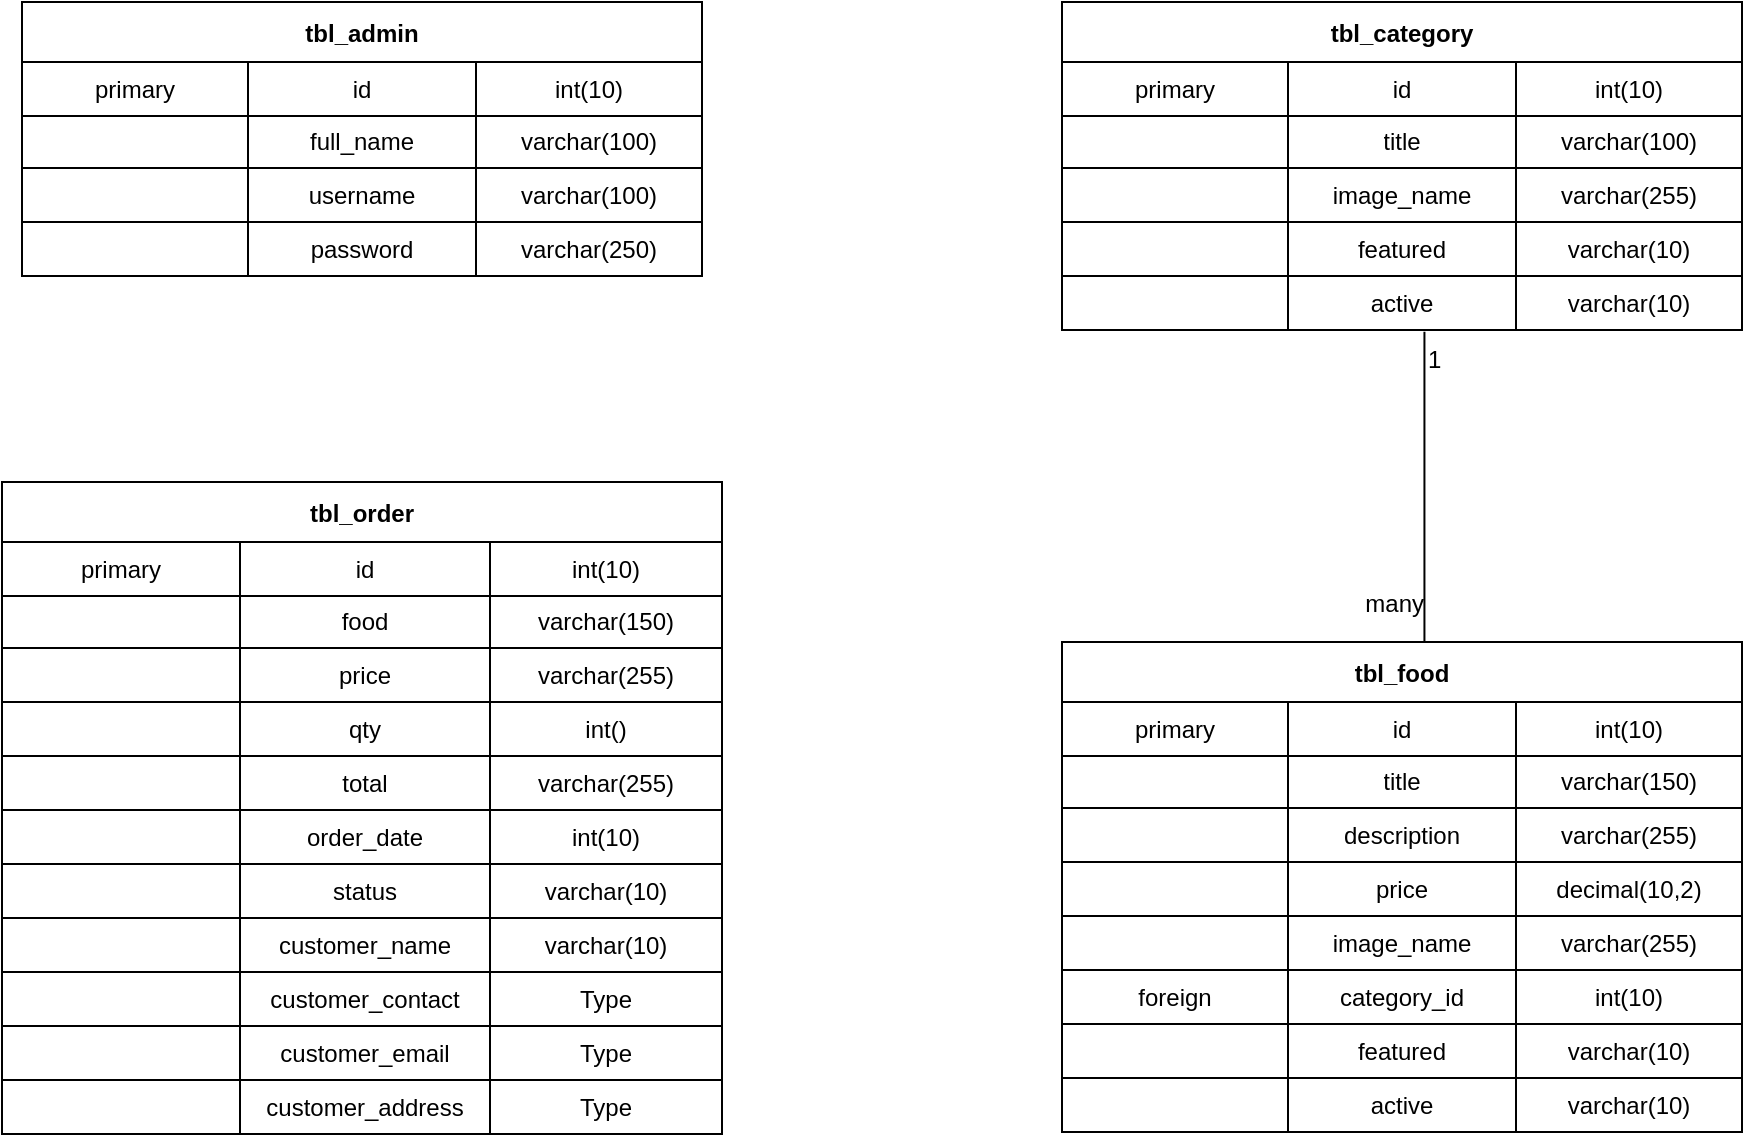 <mxfile version="16.5.1" type="device"><diagram id="5rSH-HqA_ioV_FxG2m-5" name="Page-1"><mxGraphModel dx="1483" dy="916" grid="1" gridSize="10" guides="1" tooltips="1" connect="1" arrows="1" fold="1" page="1" pageScale="1" pageWidth="1169" pageHeight="827" math="0" shadow="0"><root><mxCell id="0"/><mxCell id="1" parent="0"/><mxCell id="Ak5tYJYB1WQvvmF8b8dp-5" value="tbl_admin" style="shape=table;startSize=30;container=1;collapsible=0;childLayout=tableLayout;fontStyle=1;align=center;" parent="1" vertex="1"><mxGeometry x="160" y="110" width="340" height="137" as="geometry"/></mxCell><mxCell id="Ak5tYJYB1WQvvmF8b8dp-6" value="" style="shape=tableRow;horizontal=0;startSize=0;swimlaneHead=0;swimlaneBody=0;top=0;left=0;bottom=0;right=0;collapsible=0;dropTarget=0;fillColor=none;points=[[0,0.5],[1,0.5]];portConstraint=eastwest;" parent="Ak5tYJYB1WQvvmF8b8dp-5" vertex="1"><mxGeometry y="30" width="340" height="27" as="geometry"/></mxCell><mxCell id="Ak5tYJYB1WQvvmF8b8dp-7" value="primary" style="shape=partialRectangle;html=1;whiteSpace=wrap;connectable=0;fillColor=none;top=0;left=0;bottom=0;right=0;overflow=hidden;" parent="Ak5tYJYB1WQvvmF8b8dp-6" vertex="1"><mxGeometry width="113" height="27" as="geometry"><mxRectangle width="113" height="27" as="alternateBounds"/></mxGeometry></mxCell><mxCell id="Ak5tYJYB1WQvvmF8b8dp-8" value="id" style="shape=partialRectangle;html=1;whiteSpace=wrap;connectable=0;fillColor=none;top=0;left=0;bottom=0;right=0;overflow=hidden;" parent="Ak5tYJYB1WQvvmF8b8dp-6" vertex="1"><mxGeometry x="113" width="114" height="27" as="geometry"><mxRectangle width="114" height="27" as="alternateBounds"/></mxGeometry></mxCell><mxCell id="Ak5tYJYB1WQvvmF8b8dp-9" value="int(10)" style="shape=partialRectangle;html=1;whiteSpace=wrap;connectable=0;fillColor=none;top=0;left=0;bottom=0;right=0;overflow=hidden;" parent="Ak5tYJYB1WQvvmF8b8dp-6" vertex="1"><mxGeometry x="227" width="113" height="27" as="geometry"><mxRectangle width="113" height="27" as="alternateBounds"/></mxGeometry></mxCell><mxCell id="Ak5tYJYB1WQvvmF8b8dp-10" value="" style="shape=tableRow;horizontal=0;startSize=0;swimlaneHead=0;swimlaneBody=0;top=0;left=0;bottom=0;right=0;collapsible=0;dropTarget=0;fillColor=none;points=[[0,0.5],[1,0.5]];portConstraint=eastwest;" parent="Ak5tYJYB1WQvvmF8b8dp-5" vertex="1"><mxGeometry y="57" width="340" height="26" as="geometry"/></mxCell><mxCell id="Ak5tYJYB1WQvvmF8b8dp-11" value="" style="shape=partialRectangle;html=1;whiteSpace=wrap;connectable=0;fillColor=none;top=0;left=0;bottom=0;right=0;overflow=hidden;" parent="Ak5tYJYB1WQvvmF8b8dp-10" vertex="1"><mxGeometry width="113" height="26" as="geometry"><mxRectangle width="113" height="26" as="alternateBounds"/></mxGeometry></mxCell><mxCell id="Ak5tYJYB1WQvvmF8b8dp-12" value="full_name" style="shape=partialRectangle;html=1;whiteSpace=wrap;connectable=0;fillColor=none;top=0;left=0;bottom=0;right=0;overflow=hidden;" parent="Ak5tYJYB1WQvvmF8b8dp-10" vertex="1"><mxGeometry x="113" width="114" height="26" as="geometry"><mxRectangle width="114" height="26" as="alternateBounds"/></mxGeometry></mxCell><mxCell id="Ak5tYJYB1WQvvmF8b8dp-13" value="varchar(100)" style="shape=partialRectangle;html=1;whiteSpace=wrap;connectable=0;fillColor=none;top=0;left=0;bottom=0;right=0;overflow=hidden;" parent="Ak5tYJYB1WQvvmF8b8dp-10" vertex="1"><mxGeometry x="227" width="113" height="26" as="geometry"><mxRectangle width="113" height="26" as="alternateBounds"/></mxGeometry></mxCell><mxCell id="Ak5tYJYB1WQvvmF8b8dp-14" value="" style="shape=tableRow;horizontal=0;startSize=0;swimlaneHead=0;swimlaneBody=0;top=0;left=0;bottom=0;right=0;collapsible=0;dropTarget=0;fillColor=none;points=[[0,0.5],[1,0.5]];portConstraint=eastwest;" parent="Ak5tYJYB1WQvvmF8b8dp-5" vertex="1"><mxGeometry y="83" width="340" height="27" as="geometry"/></mxCell><mxCell id="Ak5tYJYB1WQvvmF8b8dp-15" value="" style="shape=partialRectangle;html=1;whiteSpace=wrap;connectable=0;fillColor=none;top=0;left=0;bottom=0;right=0;overflow=hidden;" parent="Ak5tYJYB1WQvvmF8b8dp-14" vertex="1"><mxGeometry width="113" height="27" as="geometry"><mxRectangle width="113" height="27" as="alternateBounds"/></mxGeometry></mxCell><mxCell id="Ak5tYJYB1WQvvmF8b8dp-16" value="username" style="shape=partialRectangle;html=1;whiteSpace=wrap;connectable=0;fillColor=none;top=0;left=0;bottom=0;right=0;overflow=hidden;" parent="Ak5tYJYB1WQvvmF8b8dp-14" vertex="1"><mxGeometry x="113" width="114" height="27" as="geometry"><mxRectangle width="114" height="27" as="alternateBounds"/></mxGeometry></mxCell><mxCell id="Ak5tYJYB1WQvvmF8b8dp-17" value="varchar(100)" style="shape=partialRectangle;html=1;whiteSpace=wrap;connectable=0;fillColor=none;top=0;left=0;bottom=0;right=0;overflow=hidden;" parent="Ak5tYJYB1WQvvmF8b8dp-14" vertex="1"><mxGeometry x="227" width="113" height="27" as="geometry"><mxRectangle width="113" height="27" as="alternateBounds"/></mxGeometry></mxCell><mxCell id="Ak5tYJYB1WQvvmF8b8dp-57" style="shape=tableRow;horizontal=0;startSize=0;swimlaneHead=0;swimlaneBody=0;top=0;left=0;bottom=0;right=0;collapsible=0;dropTarget=0;fillColor=none;points=[[0,0.5],[1,0.5]];portConstraint=eastwest;" parent="Ak5tYJYB1WQvvmF8b8dp-5" vertex="1"><mxGeometry y="110" width="340" height="27" as="geometry"/></mxCell><mxCell id="Ak5tYJYB1WQvvmF8b8dp-58" style="shape=partialRectangle;html=1;whiteSpace=wrap;connectable=0;fillColor=none;top=0;left=0;bottom=0;right=0;overflow=hidden;" parent="Ak5tYJYB1WQvvmF8b8dp-57" vertex="1"><mxGeometry width="113" height="27" as="geometry"><mxRectangle width="113" height="27" as="alternateBounds"/></mxGeometry></mxCell><mxCell id="Ak5tYJYB1WQvvmF8b8dp-59" value="password" style="shape=partialRectangle;html=1;whiteSpace=wrap;connectable=0;fillColor=none;top=0;left=0;bottom=0;right=0;overflow=hidden;" parent="Ak5tYJYB1WQvvmF8b8dp-57" vertex="1"><mxGeometry x="113" width="114" height="27" as="geometry"><mxRectangle width="114" height="27" as="alternateBounds"/></mxGeometry></mxCell><mxCell id="Ak5tYJYB1WQvvmF8b8dp-60" value="varchar(250)" style="shape=partialRectangle;html=1;whiteSpace=wrap;connectable=0;fillColor=none;top=0;left=0;bottom=0;right=0;overflow=hidden;" parent="Ak5tYJYB1WQvvmF8b8dp-57" vertex="1"><mxGeometry x="227" width="113" height="27" as="geometry"><mxRectangle width="113" height="27" as="alternateBounds"/></mxGeometry></mxCell><mxCell id="Ak5tYJYB1WQvvmF8b8dp-18" value="tbl_category" style="shape=table;startSize=30;container=1;collapsible=0;childLayout=tableLayout;fontStyle=1;align=center;" parent="1" vertex="1"><mxGeometry x="680" y="110" width="340" height="164" as="geometry"/></mxCell><mxCell id="Ak5tYJYB1WQvvmF8b8dp-19" value="" style="shape=tableRow;horizontal=0;startSize=0;swimlaneHead=0;swimlaneBody=0;top=0;left=0;bottom=0;right=0;collapsible=0;dropTarget=0;fillColor=none;points=[[0,0.5],[1,0.5]];portConstraint=eastwest;" parent="Ak5tYJYB1WQvvmF8b8dp-18" vertex="1"><mxGeometry y="30" width="340" height="27" as="geometry"/></mxCell><mxCell id="Ak5tYJYB1WQvvmF8b8dp-20" value="primary" style="shape=partialRectangle;html=1;whiteSpace=wrap;connectable=0;fillColor=none;top=0;left=0;bottom=0;right=0;overflow=hidden;" parent="Ak5tYJYB1WQvvmF8b8dp-19" vertex="1"><mxGeometry width="113" height="27" as="geometry"><mxRectangle width="113" height="27" as="alternateBounds"/></mxGeometry></mxCell><mxCell id="Ak5tYJYB1WQvvmF8b8dp-21" value="id" style="shape=partialRectangle;html=1;whiteSpace=wrap;connectable=0;fillColor=none;top=0;left=0;bottom=0;right=0;overflow=hidden;" parent="Ak5tYJYB1WQvvmF8b8dp-19" vertex="1"><mxGeometry x="113" width="114" height="27" as="geometry"><mxRectangle width="114" height="27" as="alternateBounds"/></mxGeometry></mxCell><mxCell id="Ak5tYJYB1WQvvmF8b8dp-22" value="int(10)" style="shape=partialRectangle;html=1;whiteSpace=wrap;connectable=0;fillColor=none;top=0;left=0;bottom=0;right=0;overflow=hidden;" parent="Ak5tYJYB1WQvvmF8b8dp-19" vertex="1"><mxGeometry x="227" width="113" height="27" as="geometry"><mxRectangle width="113" height="27" as="alternateBounds"/></mxGeometry></mxCell><mxCell id="Ak5tYJYB1WQvvmF8b8dp-23" value="" style="shape=tableRow;horizontal=0;startSize=0;swimlaneHead=0;swimlaneBody=0;top=0;left=0;bottom=0;right=0;collapsible=0;dropTarget=0;fillColor=none;points=[[0,0.5],[1,0.5]];portConstraint=eastwest;" parent="Ak5tYJYB1WQvvmF8b8dp-18" vertex="1"><mxGeometry y="57" width="340" height="26" as="geometry"/></mxCell><mxCell id="Ak5tYJYB1WQvvmF8b8dp-24" value="" style="shape=partialRectangle;html=1;whiteSpace=wrap;connectable=0;fillColor=none;top=0;left=0;bottom=0;right=0;overflow=hidden;" parent="Ak5tYJYB1WQvvmF8b8dp-23" vertex="1"><mxGeometry width="113" height="26" as="geometry"><mxRectangle width="113" height="26" as="alternateBounds"/></mxGeometry></mxCell><mxCell id="Ak5tYJYB1WQvvmF8b8dp-25" value="title" style="shape=partialRectangle;html=1;whiteSpace=wrap;connectable=0;fillColor=none;top=0;left=0;bottom=0;right=0;overflow=hidden;" parent="Ak5tYJYB1WQvvmF8b8dp-23" vertex="1"><mxGeometry x="113" width="114" height="26" as="geometry"><mxRectangle width="114" height="26" as="alternateBounds"/></mxGeometry></mxCell><mxCell id="Ak5tYJYB1WQvvmF8b8dp-26" value="varchar(100)" style="shape=partialRectangle;html=1;whiteSpace=wrap;connectable=0;fillColor=none;top=0;left=0;bottom=0;right=0;overflow=hidden;" parent="Ak5tYJYB1WQvvmF8b8dp-23" vertex="1"><mxGeometry x="227" width="113" height="26" as="geometry"><mxRectangle width="113" height="26" as="alternateBounds"/></mxGeometry></mxCell><mxCell id="Ak5tYJYB1WQvvmF8b8dp-27" value="" style="shape=tableRow;horizontal=0;startSize=0;swimlaneHead=0;swimlaneBody=0;top=0;left=0;bottom=0;right=0;collapsible=0;dropTarget=0;fillColor=none;points=[[0,0.5],[1,0.5]];portConstraint=eastwest;" parent="Ak5tYJYB1WQvvmF8b8dp-18" vertex="1"><mxGeometry y="83" width="340" height="27" as="geometry"/></mxCell><mxCell id="Ak5tYJYB1WQvvmF8b8dp-28" value="" style="shape=partialRectangle;html=1;whiteSpace=wrap;connectable=0;fillColor=none;top=0;left=0;bottom=0;right=0;overflow=hidden;" parent="Ak5tYJYB1WQvvmF8b8dp-27" vertex="1"><mxGeometry width="113" height="27" as="geometry"><mxRectangle width="113" height="27" as="alternateBounds"/></mxGeometry></mxCell><mxCell id="Ak5tYJYB1WQvvmF8b8dp-29" value="image_name" style="shape=partialRectangle;html=1;whiteSpace=wrap;connectable=0;fillColor=none;top=0;left=0;bottom=0;right=0;overflow=hidden;" parent="Ak5tYJYB1WQvvmF8b8dp-27" vertex="1"><mxGeometry x="113" width="114" height="27" as="geometry"><mxRectangle width="114" height="27" as="alternateBounds"/></mxGeometry></mxCell><mxCell id="Ak5tYJYB1WQvvmF8b8dp-30" value="varchar(255)" style="shape=partialRectangle;html=1;whiteSpace=wrap;connectable=0;fillColor=none;top=0;left=0;bottom=0;right=0;overflow=hidden;" parent="Ak5tYJYB1WQvvmF8b8dp-27" vertex="1"><mxGeometry x="227" width="113" height="27" as="geometry"><mxRectangle width="113" height="27" as="alternateBounds"/></mxGeometry></mxCell><mxCell id="Ak5tYJYB1WQvvmF8b8dp-74" style="shape=tableRow;horizontal=0;startSize=0;swimlaneHead=0;swimlaneBody=0;top=0;left=0;bottom=0;right=0;collapsible=0;dropTarget=0;fillColor=none;points=[[0,0.5],[1,0.5]];portConstraint=eastwest;" parent="Ak5tYJYB1WQvvmF8b8dp-18" vertex="1"><mxGeometry y="110" width="340" height="27" as="geometry"/></mxCell><mxCell id="Ak5tYJYB1WQvvmF8b8dp-75" style="shape=partialRectangle;html=1;whiteSpace=wrap;connectable=0;fillColor=none;top=0;left=0;bottom=0;right=0;overflow=hidden;" parent="Ak5tYJYB1WQvvmF8b8dp-74" vertex="1"><mxGeometry width="113" height="27" as="geometry"><mxRectangle width="113" height="27" as="alternateBounds"/></mxGeometry></mxCell><mxCell id="Ak5tYJYB1WQvvmF8b8dp-76" value="featured" style="shape=partialRectangle;html=1;whiteSpace=wrap;connectable=0;fillColor=none;top=0;left=0;bottom=0;right=0;overflow=hidden;" parent="Ak5tYJYB1WQvvmF8b8dp-74" vertex="1"><mxGeometry x="113" width="114" height="27" as="geometry"><mxRectangle width="114" height="27" as="alternateBounds"/></mxGeometry></mxCell><mxCell id="Ak5tYJYB1WQvvmF8b8dp-77" value="varchar(10)" style="shape=partialRectangle;html=1;whiteSpace=wrap;connectable=0;fillColor=none;top=0;left=0;bottom=0;right=0;overflow=hidden;" parent="Ak5tYJYB1WQvvmF8b8dp-74" vertex="1"><mxGeometry x="227" width="113" height="27" as="geometry"><mxRectangle width="113" height="27" as="alternateBounds"/></mxGeometry></mxCell><mxCell id="Ak5tYJYB1WQvvmF8b8dp-78" style="shape=tableRow;horizontal=0;startSize=0;swimlaneHead=0;swimlaneBody=0;top=0;left=0;bottom=0;right=0;collapsible=0;dropTarget=0;fillColor=none;points=[[0,0.5],[1,0.5]];portConstraint=eastwest;" parent="Ak5tYJYB1WQvvmF8b8dp-18" vertex="1"><mxGeometry y="137" width="340" height="27" as="geometry"/></mxCell><mxCell id="Ak5tYJYB1WQvvmF8b8dp-79" style="shape=partialRectangle;html=1;whiteSpace=wrap;connectable=0;fillColor=none;top=0;left=0;bottom=0;right=0;overflow=hidden;" parent="Ak5tYJYB1WQvvmF8b8dp-78" vertex="1"><mxGeometry width="113" height="27" as="geometry"><mxRectangle width="113" height="27" as="alternateBounds"/></mxGeometry></mxCell><mxCell id="Ak5tYJYB1WQvvmF8b8dp-80" value="active" style="shape=partialRectangle;html=1;whiteSpace=wrap;connectable=0;fillColor=none;top=0;left=0;bottom=0;right=0;overflow=hidden;" parent="Ak5tYJYB1WQvvmF8b8dp-78" vertex="1"><mxGeometry x="113" width="114" height="27" as="geometry"><mxRectangle width="114" height="27" as="alternateBounds"/></mxGeometry></mxCell><mxCell id="Ak5tYJYB1WQvvmF8b8dp-81" value="varchar(10)" style="shape=partialRectangle;html=1;whiteSpace=wrap;connectable=0;fillColor=none;top=0;left=0;bottom=0;right=0;overflow=hidden;" parent="Ak5tYJYB1WQvvmF8b8dp-78" vertex="1"><mxGeometry x="227" width="113" height="27" as="geometry"><mxRectangle width="113" height="27" as="alternateBounds"/></mxGeometry></mxCell><mxCell id="Ak5tYJYB1WQvvmF8b8dp-31" value="tbl_order" style="shape=table;startSize=30;container=1;collapsible=0;childLayout=tableLayout;fontStyle=1;align=center;" parent="1" vertex="1"><mxGeometry x="150" y="350" width="360" height="326" as="geometry"/></mxCell><mxCell id="Ak5tYJYB1WQvvmF8b8dp-32" value="" style="shape=tableRow;horizontal=0;startSize=0;swimlaneHead=0;swimlaneBody=0;top=0;left=0;bottom=0;right=0;collapsible=0;dropTarget=0;fillColor=none;points=[[0,0.5],[1,0.5]];portConstraint=eastwest;" parent="Ak5tYJYB1WQvvmF8b8dp-31" vertex="1"><mxGeometry y="30" width="360" height="27" as="geometry"/></mxCell><mxCell id="Ak5tYJYB1WQvvmF8b8dp-33" value="primary" style="shape=partialRectangle;html=1;whiteSpace=wrap;connectable=0;fillColor=none;top=0;left=0;bottom=0;right=0;overflow=hidden;" parent="Ak5tYJYB1WQvvmF8b8dp-32" vertex="1"><mxGeometry width="119" height="27" as="geometry"><mxRectangle width="119" height="27" as="alternateBounds"/></mxGeometry></mxCell><mxCell id="Ak5tYJYB1WQvvmF8b8dp-34" value="id" style="shape=partialRectangle;html=1;whiteSpace=wrap;connectable=0;fillColor=none;top=0;left=0;bottom=0;right=0;overflow=hidden;" parent="Ak5tYJYB1WQvvmF8b8dp-32" vertex="1"><mxGeometry x="119" width="125" height="27" as="geometry"><mxRectangle width="125" height="27" as="alternateBounds"/></mxGeometry></mxCell><mxCell id="Ak5tYJYB1WQvvmF8b8dp-35" value="int(10)" style="shape=partialRectangle;html=1;whiteSpace=wrap;connectable=0;fillColor=none;top=0;left=0;bottom=0;right=0;overflow=hidden;" parent="Ak5tYJYB1WQvvmF8b8dp-32" vertex="1"><mxGeometry x="244" width="116" height="27" as="geometry"><mxRectangle width="116" height="27" as="alternateBounds"/></mxGeometry></mxCell><mxCell id="Ak5tYJYB1WQvvmF8b8dp-36" value="" style="shape=tableRow;horizontal=0;startSize=0;swimlaneHead=0;swimlaneBody=0;top=0;left=0;bottom=0;right=0;collapsible=0;dropTarget=0;fillColor=none;points=[[0,0.5],[1,0.5]];portConstraint=eastwest;" parent="Ak5tYJYB1WQvvmF8b8dp-31" vertex="1"><mxGeometry y="57" width="360" height="26" as="geometry"/></mxCell><mxCell id="Ak5tYJYB1WQvvmF8b8dp-37" value="" style="shape=partialRectangle;html=1;whiteSpace=wrap;connectable=0;fillColor=none;top=0;left=0;bottom=0;right=0;overflow=hidden;" parent="Ak5tYJYB1WQvvmF8b8dp-36" vertex="1"><mxGeometry width="119" height="26" as="geometry"><mxRectangle width="119" height="26" as="alternateBounds"/></mxGeometry></mxCell><mxCell id="Ak5tYJYB1WQvvmF8b8dp-38" value="food" style="shape=partialRectangle;html=1;whiteSpace=wrap;connectable=0;fillColor=none;top=0;left=0;bottom=0;right=0;overflow=hidden;" parent="Ak5tYJYB1WQvvmF8b8dp-36" vertex="1"><mxGeometry x="119" width="125" height="26" as="geometry"><mxRectangle width="125" height="26" as="alternateBounds"/></mxGeometry></mxCell><mxCell id="Ak5tYJYB1WQvvmF8b8dp-39" value="varchar(150)" style="shape=partialRectangle;html=1;whiteSpace=wrap;connectable=0;fillColor=none;top=0;left=0;bottom=0;right=0;overflow=hidden;" parent="Ak5tYJYB1WQvvmF8b8dp-36" vertex="1"><mxGeometry x="244" width="116" height="26" as="geometry"><mxRectangle width="116" height="26" as="alternateBounds"/></mxGeometry></mxCell><mxCell id="Ak5tYJYB1WQvvmF8b8dp-40" value="" style="shape=tableRow;horizontal=0;startSize=0;swimlaneHead=0;swimlaneBody=0;top=0;left=0;bottom=0;right=0;collapsible=0;dropTarget=0;fillColor=none;points=[[0,0.5],[1,0.5]];portConstraint=eastwest;" parent="Ak5tYJYB1WQvvmF8b8dp-31" vertex="1"><mxGeometry y="83" width="360" height="27" as="geometry"/></mxCell><mxCell id="Ak5tYJYB1WQvvmF8b8dp-41" value="" style="shape=partialRectangle;html=1;whiteSpace=wrap;connectable=0;fillColor=none;top=0;left=0;bottom=0;right=0;overflow=hidden;" parent="Ak5tYJYB1WQvvmF8b8dp-40" vertex="1"><mxGeometry width="119" height="27" as="geometry"><mxRectangle width="119" height="27" as="alternateBounds"/></mxGeometry></mxCell><mxCell id="Ak5tYJYB1WQvvmF8b8dp-42" value="price" style="shape=partialRectangle;html=1;whiteSpace=wrap;connectable=0;fillColor=none;top=0;left=0;bottom=0;right=0;overflow=hidden;" parent="Ak5tYJYB1WQvvmF8b8dp-40" vertex="1"><mxGeometry x="119" width="125" height="27" as="geometry"><mxRectangle width="125" height="27" as="alternateBounds"/></mxGeometry></mxCell><mxCell id="Ak5tYJYB1WQvvmF8b8dp-43" value="varchar(255)" style="shape=partialRectangle;html=1;whiteSpace=wrap;connectable=0;fillColor=none;top=0;left=0;bottom=0;right=0;overflow=hidden;" parent="Ak5tYJYB1WQvvmF8b8dp-40" vertex="1"><mxGeometry x="244" width="116" height="27" as="geometry"><mxRectangle width="116" height="27" as="alternateBounds"/></mxGeometry></mxCell><mxCell id="Ak5tYJYB1WQvvmF8b8dp-118" style="shape=tableRow;horizontal=0;startSize=0;swimlaneHead=0;swimlaneBody=0;top=0;left=0;bottom=0;right=0;collapsible=0;dropTarget=0;fillColor=none;points=[[0,0.5],[1,0.5]];portConstraint=eastwest;" parent="Ak5tYJYB1WQvvmF8b8dp-31" vertex="1"><mxGeometry y="110" width="360" height="27" as="geometry"/></mxCell><mxCell id="Ak5tYJYB1WQvvmF8b8dp-119" style="shape=partialRectangle;html=1;whiteSpace=wrap;connectable=0;fillColor=none;top=0;left=0;bottom=0;right=0;overflow=hidden;" parent="Ak5tYJYB1WQvvmF8b8dp-118" vertex="1"><mxGeometry width="119" height="27" as="geometry"><mxRectangle width="119" height="27" as="alternateBounds"/></mxGeometry></mxCell><mxCell id="Ak5tYJYB1WQvvmF8b8dp-120" value="qty" style="shape=partialRectangle;html=1;whiteSpace=wrap;connectable=0;fillColor=none;top=0;left=0;bottom=0;right=0;overflow=hidden;" parent="Ak5tYJYB1WQvvmF8b8dp-118" vertex="1"><mxGeometry x="119" width="125" height="27" as="geometry"><mxRectangle width="125" height="27" as="alternateBounds"/></mxGeometry></mxCell><mxCell id="Ak5tYJYB1WQvvmF8b8dp-121" value="int()" style="shape=partialRectangle;html=1;whiteSpace=wrap;connectable=0;fillColor=none;top=0;left=0;bottom=0;right=0;overflow=hidden;" parent="Ak5tYJYB1WQvvmF8b8dp-118" vertex="1"><mxGeometry x="244" width="116" height="27" as="geometry"><mxRectangle width="116" height="27" as="alternateBounds"/></mxGeometry></mxCell><mxCell id="Ak5tYJYB1WQvvmF8b8dp-114" style="shape=tableRow;horizontal=0;startSize=0;swimlaneHead=0;swimlaneBody=0;top=0;left=0;bottom=0;right=0;collapsible=0;dropTarget=0;fillColor=none;points=[[0,0.5],[1,0.5]];portConstraint=eastwest;" parent="Ak5tYJYB1WQvvmF8b8dp-31" vertex="1"><mxGeometry y="137" width="360" height="27" as="geometry"/></mxCell><mxCell id="Ak5tYJYB1WQvvmF8b8dp-115" style="shape=partialRectangle;html=1;whiteSpace=wrap;connectable=0;fillColor=none;top=0;left=0;bottom=0;right=0;overflow=hidden;" parent="Ak5tYJYB1WQvvmF8b8dp-114" vertex="1"><mxGeometry width="119" height="27" as="geometry"><mxRectangle width="119" height="27" as="alternateBounds"/></mxGeometry></mxCell><mxCell id="Ak5tYJYB1WQvvmF8b8dp-116" value="total" style="shape=partialRectangle;html=1;whiteSpace=wrap;connectable=0;fillColor=none;top=0;left=0;bottom=0;right=0;overflow=hidden;" parent="Ak5tYJYB1WQvvmF8b8dp-114" vertex="1"><mxGeometry x="119" width="125" height="27" as="geometry"><mxRectangle width="125" height="27" as="alternateBounds"/></mxGeometry></mxCell><mxCell id="Ak5tYJYB1WQvvmF8b8dp-117" value="varchar(255)" style="shape=partialRectangle;html=1;whiteSpace=wrap;connectable=0;fillColor=none;top=0;left=0;bottom=0;right=0;overflow=hidden;" parent="Ak5tYJYB1WQvvmF8b8dp-114" vertex="1"><mxGeometry x="244" width="116" height="27" as="geometry"><mxRectangle width="116" height="27" as="alternateBounds"/></mxGeometry></mxCell><mxCell id="Ak5tYJYB1WQvvmF8b8dp-110" style="shape=tableRow;horizontal=0;startSize=0;swimlaneHead=0;swimlaneBody=0;top=0;left=0;bottom=0;right=0;collapsible=0;dropTarget=0;fillColor=none;points=[[0,0.5],[1,0.5]];portConstraint=eastwest;" parent="Ak5tYJYB1WQvvmF8b8dp-31" vertex="1"><mxGeometry y="164" width="360" height="27" as="geometry"/></mxCell><mxCell id="Ak5tYJYB1WQvvmF8b8dp-111" style="shape=partialRectangle;html=1;whiteSpace=wrap;connectable=0;fillColor=none;top=0;left=0;bottom=0;right=0;overflow=hidden;" parent="Ak5tYJYB1WQvvmF8b8dp-110" vertex="1"><mxGeometry width="119" height="27" as="geometry"><mxRectangle width="119" height="27" as="alternateBounds"/></mxGeometry></mxCell><mxCell id="Ak5tYJYB1WQvvmF8b8dp-112" value="order_date" style="shape=partialRectangle;html=1;whiteSpace=wrap;connectable=0;fillColor=none;top=0;left=0;bottom=0;right=0;overflow=hidden;" parent="Ak5tYJYB1WQvvmF8b8dp-110" vertex="1"><mxGeometry x="119" width="125" height="27" as="geometry"><mxRectangle width="125" height="27" as="alternateBounds"/></mxGeometry></mxCell><mxCell id="Ak5tYJYB1WQvvmF8b8dp-113" value="int(10)" style="shape=partialRectangle;html=1;whiteSpace=wrap;connectable=0;fillColor=none;top=0;left=0;bottom=0;right=0;overflow=hidden;" parent="Ak5tYJYB1WQvvmF8b8dp-110" vertex="1"><mxGeometry x="244" width="116" height="27" as="geometry"><mxRectangle width="116" height="27" as="alternateBounds"/></mxGeometry></mxCell><mxCell id="Ak5tYJYB1WQvvmF8b8dp-106" style="shape=tableRow;horizontal=0;startSize=0;swimlaneHead=0;swimlaneBody=0;top=0;left=0;bottom=0;right=0;collapsible=0;dropTarget=0;fillColor=none;points=[[0,0.5],[1,0.5]];portConstraint=eastwest;" parent="Ak5tYJYB1WQvvmF8b8dp-31" vertex="1"><mxGeometry y="191" width="360" height="27" as="geometry"/></mxCell><mxCell id="Ak5tYJYB1WQvvmF8b8dp-107" style="shape=partialRectangle;html=1;whiteSpace=wrap;connectable=0;fillColor=none;top=0;left=0;bottom=0;right=0;overflow=hidden;" parent="Ak5tYJYB1WQvvmF8b8dp-106" vertex="1"><mxGeometry width="119" height="27" as="geometry"><mxRectangle width="119" height="27" as="alternateBounds"/></mxGeometry></mxCell><mxCell id="Ak5tYJYB1WQvvmF8b8dp-108" value="status" style="shape=partialRectangle;html=1;whiteSpace=wrap;connectable=0;fillColor=none;top=0;left=0;bottom=0;right=0;overflow=hidden;" parent="Ak5tYJYB1WQvvmF8b8dp-106" vertex="1"><mxGeometry x="119" width="125" height="27" as="geometry"><mxRectangle width="125" height="27" as="alternateBounds"/></mxGeometry></mxCell><mxCell id="Ak5tYJYB1WQvvmF8b8dp-109" value="varchar(10)" style="shape=partialRectangle;html=1;whiteSpace=wrap;connectable=0;fillColor=none;top=0;left=0;bottom=0;right=0;overflow=hidden;" parent="Ak5tYJYB1WQvvmF8b8dp-106" vertex="1"><mxGeometry x="244" width="116" height="27" as="geometry"><mxRectangle width="116" height="27" as="alternateBounds"/></mxGeometry></mxCell><mxCell id="Ak5tYJYB1WQvvmF8b8dp-102" style="shape=tableRow;horizontal=0;startSize=0;swimlaneHead=0;swimlaneBody=0;top=0;left=0;bottom=0;right=0;collapsible=0;dropTarget=0;fillColor=none;points=[[0,0.5],[1,0.5]];portConstraint=eastwest;" parent="Ak5tYJYB1WQvvmF8b8dp-31" vertex="1"><mxGeometry y="218" width="360" height="27" as="geometry"/></mxCell><mxCell id="Ak5tYJYB1WQvvmF8b8dp-103" style="shape=partialRectangle;html=1;whiteSpace=wrap;connectable=0;fillColor=none;top=0;left=0;bottom=0;right=0;overflow=hidden;" parent="Ak5tYJYB1WQvvmF8b8dp-102" vertex="1"><mxGeometry width="119" height="27" as="geometry"><mxRectangle width="119" height="27" as="alternateBounds"/></mxGeometry></mxCell><mxCell id="Ak5tYJYB1WQvvmF8b8dp-104" value="customer_name" style="shape=partialRectangle;html=1;whiteSpace=wrap;connectable=0;fillColor=none;top=0;left=0;bottom=0;right=0;overflow=hidden;" parent="Ak5tYJYB1WQvvmF8b8dp-102" vertex="1"><mxGeometry x="119" width="125" height="27" as="geometry"><mxRectangle width="125" height="27" as="alternateBounds"/></mxGeometry></mxCell><mxCell id="Ak5tYJYB1WQvvmF8b8dp-105" value="varchar(10)" style="shape=partialRectangle;html=1;whiteSpace=wrap;connectable=0;fillColor=none;top=0;left=0;bottom=0;right=0;overflow=hidden;" parent="Ak5tYJYB1WQvvmF8b8dp-102" vertex="1"><mxGeometry x="244" width="116" height="27" as="geometry"><mxRectangle width="116" height="27" as="alternateBounds"/></mxGeometry></mxCell><mxCell id="Ak5tYJYB1WQvvmF8b8dp-122" style="shape=tableRow;horizontal=0;startSize=0;swimlaneHead=0;swimlaneBody=0;top=0;left=0;bottom=0;right=0;collapsible=0;dropTarget=0;fillColor=none;points=[[0,0.5],[1,0.5]];portConstraint=eastwest;" parent="Ak5tYJYB1WQvvmF8b8dp-31" vertex="1"><mxGeometry y="245" width="360" height="27" as="geometry"/></mxCell><mxCell id="Ak5tYJYB1WQvvmF8b8dp-123" style="shape=partialRectangle;html=1;whiteSpace=wrap;connectable=0;fillColor=none;top=0;left=0;bottom=0;right=0;overflow=hidden;" parent="Ak5tYJYB1WQvvmF8b8dp-122" vertex="1"><mxGeometry width="119" height="27" as="geometry"><mxRectangle width="119" height="27" as="alternateBounds"/></mxGeometry></mxCell><mxCell id="Ak5tYJYB1WQvvmF8b8dp-124" value="customer_contact" style="shape=partialRectangle;html=1;whiteSpace=wrap;connectable=0;fillColor=none;top=0;left=0;bottom=0;right=0;overflow=hidden;" parent="Ak5tYJYB1WQvvmF8b8dp-122" vertex="1"><mxGeometry x="119" width="125" height="27" as="geometry"><mxRectangle width="125" height="27" as="alternateBounds"/></mxGeometry></mxCell><mxCell id="Ak5tYJYB1WQvvmF8b8dp-125" value="Type" style="shape=partialRectangle;html=1;whiteSpace=wrap;connectable=0;fillColor=none;top=0;left=0;bottom=0;right=0;overflow=hidden;" parent="Ak5tYJYB1WQvvmF8b8dp-122" vertex="1"><mxGeometry x="244" width="116" height="27" as="geometry"><mxRectangle width="116" height="27" as="alternateBounds"/></mxGeometry></mxCell><mxCell id="Ak5tYJYB1WQvvmF8b8dp-126" style="shape=tableRow;horizontal=0;startSize=0;swimlaneHead=0;swimlaneBody=0;top=0;left=0;bottom=0;right=0;collapsible=0;dropTarget=0;fillColor=none;points=[[0,0.5],[1,0.5]];portConstraint=eastwest;" parent="Ak5tYJYB1WQvvmF8b8dp-31" vertex="1"><mxGeometry y="272" width="360" height="27" as="geometry"/></mxCell><mxCell id="Ak5tYJYB1WQvvmF8b8dp-127" style="shape=partialRectangle;html=1;whiteSpace=wrap;connectable=0;fillColor=none;top=0;left=0;bottom=0;right=0;overflow=hidden;" parent="Ak5tYJYB1WQvvmF8b8dp-126" vertex="1"><mxGeometry width="119" height="27" as="geometry"><mxRectangle width="119" height="27" as="alternateBounds"/></mxGeometry></mxCell><mxCell id="Ak5tYJYB1WQvvmF8b8dp-128" value="customer_email" style="shape=partialRectangle;html=1;whiteSpace=wrap;connectable=0;fillColor=none;top=0;left=0;bottom=0;right=0;overflow=hidden;" parent="Ak5tYJYB1WQvvmF8b8dp-126" vertex="1"><mxGeometry x="119" width="125" height="27" as="geometry"><mxRectangle width="125" height="27" as="alternateBounds"/></mxGeometry></mxCell><mxCell id="Ak5tYJYB1WQvvmF8b8dp-129" value="Type" style="shape=partialRectangle;html=1;whiteSpace=wrap;connectable=0;fillColor=none;top=0;left=0;bottom=0;right=0;overflow=hidden;" parent="Ak5tYJYB1WQvvmF8b8dp-126" vertex="1"><mxGeometry x="244" width="116" height="27" as="geometry"><mxRectangle width="116" height="27" as="alternateBounds"/></mxGeometry></mxCell><mxCell id="Ak5tYJYB1WQvvmF8b8dp-130" style="shape=tableRow;horizontal=0;startSize=0;swimlaneHead=0;swimlaneBody=0;top=0;left=0;bottom=0;right=0;collapsible=0;dropTarget=0;fillColor=none;points=[[0,0.5],[1,0.5]];portConstraint=eastwest;" parent="Ak5tYJYB1WQvvmF8b8dp-31" vertex="1"><mxGeometry y="299" width="360" height="27" as="geometry"/></mxCell><mxCell id="Ak5tYJYB1WQvvmF8b8dp-131" style="shape=partialRectangle;html=1;whiteSpace=wrap;connectable=0;fillColor=none;top=0;left=0;bottom=0;right=0;overflow=hidden;" parent="Ak5tYJYB1WQvvmF8b8dp-130" vertex="1"><mxGeometry width="119" height="27" as="geometry"><mxRectangle width="119" height="27" as="alternateBounds"/></mxGeometry></mxCell><mxCell id="Ak5tYJYB1WQvvmF8b8dp-132" value="customer_address" style="shape=partialRectangle;html=1;whiteSpace=wrap;connectable=0;fillColor=none;top=0;left=0;bottom=0;right=0;overflow=hidden;" parent="Ak5tYJYB1WQvvmF8b8dp-130" vertex="1"><mxGeometry x="119" width="125" height="27" as="geometry"><mxRectangle width="125" height="27" as="alternateBounds"/></mxGeometry></mxCell><mxCell id="Ak5tYJYB1WQvvmF8b8dp-133" value="Type" style="shape=partialRectangle;html=1;whiteSpace=wrap;connectable=0;fillColor=none;top=0;left=0;bottom=0;right=0;overflow=hidden;" parent="Ak5tYJYB1WQvvmF8b8dp-130" vertex="1"><mxGeometry x="244" width="116" height="27" as="geometry"><mxRectangle width="116" height="27" as="alternateBounds"/></mxGeometry></mxCell><mxCell id="Ak5tYJYB1WQvvmF8b8dp-44" value="tbl_food" style="shape=table;startSize=30;container=1;collapsible=0;childLayout=tableLayout;fontStyle=1;align=center;" parent="1" vertex="1"><mxGeometry x="680" y="430" width="340" height="245" as="geometry"/></mxCell><mxCell id="Ak5tYJYB1WQvvmF8b8dp-45" value="" style="shape=tableRow;horizontal=0;startSize=0;swimlaneHead=0;swimlaneBody=0;top=0;left=0;bottom=0;right=0;collapsible=0;dropTarget=0;fillColor=none;points=[[0,0.5],[1,0.5]];portConstraint=eastwest;" parent="Ak5tYJYB1WQvvmF8b8dp-44" vertex="1"><mxGeometry y="30" width="340" height="27" as="geometry"/></mxCell><mxCell id="Ak5tYJYB1WQvvmF8b8dp-46" value="primary" style="shape=partialRectangle;html=1;whiteSpace=wrap;connectable=0;fillColor=none;top=0;left=0;bottom=0;right=0;overflow=hidden;" parent="Ak5tYJYB1WQvvmF8b8dp-45" vertex="1"><mxGeometry width="113" height="27" as="geometry"><mxRectangle width="113" height="27" as="alternateBounds"/></mxGeometry></mxCell><mxCell id="Ak5tYJYB1WQvvmF8b8dp-47" value="id" style="shape=partialRectangle;html=1;whiteSpace=wrap;connectable=0;fillColor=none;top=0;left=0;bottom=0;right=0;overflow=hidden;" parent="Ak5tYJYB1WQvvmF8b8dp-45" vertex="1"><mxGeometry x="113" width="114" height="27" as="geometry"><mxRectangle width="114" height="27" as="alternateBounds"/></mxGeometry></mxCell><mxCell id="Ak5tYJYB1WQvvmF8b8dp-48" value="int(10)" style="shape=partialRectangle;html=1;whiteSpace=wrap;connectable=0;fillColor=none;top=0;left=0;bottom=0;right=0;overflow=hidden;" parent="Ak5tYJYB1WQvvmF8b8dp-45" vertex="1"><mxGeometry x="227" width="113" height="27" as="geometry"><mxRectangle width="113" height="27" as="alternateBounds"/></mxGeometry></mxCell><mxCell id="Ak5tYJYB1WQvvmF8b8dp-49" value="" style="shape=tableRow;horizontal=0;startSize=0;swimlaneHead=0;swimlaneBody=0;top=0;left=0;bottom=0;right=0;collapsible=0;dropTarget=0;fillColor=none;points=[[0,0.5],[1,0.5]];portConstraint=eastwest;" parent="Ak5tYJYB1WQvvmF8b8dp-44" vertex="1"><mxGeometry y="57" width="340" height="26" as="geometry"/></mxCell><mxCell id="Ak5tYJYB1WQvvmF8b8dp-50" value="" style="shape=partialRectangle;html=1;whiteSpace=wrap;connectable=0;fillColor=none;top=0;left=0;bottom=0;right=0;overflow=hidden;" parent="Ak5tYJYB1WQvvmF8b8dp-49" vertex="1"><mxGeometry width="113" height="26" as="geometry"><mxRectangle width="113" height="26" as="alternateBounds"/></mxGeometry></mxCell><mxCell id="Ak5tYJYB1WQvvmF8b8dp-51" value="title" style="shape=partialRectangle;html=1;whiteSpace=wrap;connectable=0;fillColor=none;top=0;left=0;bottom=0;right=0;overflow=hidden;" parent="Ak5tYJYB1WQvvmF8b8dp-49" vertex="1"><mxGeometry x="113" width="114" height="26" as="geometry"><mxRectangle width="114" height="26" as="alternateBounds"/></mxGeometry></mxCell><mxCell id="Ak5tYJYB1WQvvmF8b8dp-52" value="varchar(150)" style="shape=partialRectangle;html=1;whiteSpace=wrap;connectable=0;fillColor=none;top=0;left=0;bottom=0;right=0;overflow=hidden;" parent="Ak5tYJYB1WQvvmF8b8dp-49" vertex="1"><mxGeometry x="227" width="113" height="26" as="geometry"><mxRectangle width="113" height="26" as="alternateBounds"/></mxGeometry></mxCell><mxCell id="Ak5tYJYB1WQvvmF8b8dp-53" value="" style="shape=tableRow;horizontal=0;startSize=0;swimlaneHead=0;swimlaneBody=0;top=0;left=0;bottom=0;right=0;collapsible=0;dropTarget=0;fillColor=none;points=[[0,0.5],[1,0.5]];portConstraint=eastwest;" parent="Ak5tYJYB1WQvvmF8b8dp-44" vertex="1"><mxGeometry y="83" width="340" height="27" as="geometry"/></mxCell><mxCell id="Ak5tYJYB1WQvvmF8b8dp-54" value="" style="shape=partialRectangle;html=1;whiteSpace=wrap;connectable=0;fillColor=none;top=0;left=0;bottom=0;right=0;overflow=hidden;" parent="Ak5tYJYB1WQvvmF8b8dp-53" vertex="1"><mxGeometry width="113" height="27" as="geometry"><mxRectangle width="113" height="27" as="alternateBounds"/></mxGeometry></mxCell><mxCell id="Ak5tYJYB1WQvvmF8b8dp-55" value="description" style="shape=partialRectangle;html=1;whiteSpace=wrap;connectable=0;fillColor=none;top=0;left=0;bottom=0;right=0;overflow=hidden;" parent="Ak5tYJYB1WQvvmF8b8dp-53" vertex="1"><mxGeometry x="113" width="114" height="27" as="geometry"><mxRectangle width="114" height="27" as="alternateBounds"/></mxGeometry></mxCell><mxCell id="Ak5tYJYB1WQvvmF8b8dp-56" value="varchar(255)" style="shape=partialRectangle;html=1;whiteSpace=wrap;connectable=0;fillColor=none;top=0;left=0;bottom=0;right=0;overflow=hidden;" parent="Ak5tYJYB1WQvvmF8b8dp-53" vertex="1"><mxGeometry x="227" width="113" height="27" as="geometry"><mxRectangle width="113" height="27" as="alternateBounds"/></mxGeometry></mxCell><mxCell id="Ak5tYJYB1WQvvmF8b8dp-82" style="shape=tableRow;horizontal=0;startSize=0;swimlaneHead=0;swimlaneBody=0;top=0;left=0;bottom=0;right=0;collapsible=0;dropTarget=0;fillColor=none;points=[[0,0.5],[1,0.5]];portConstraint=eastwest;" parent="Ak5tYJYB1WQvvmF8b8dp-44" vertex="1"><mxGeometry y="110" width="340" height="27" as="geometry"/></mxCell><mxCell id="Ak5tYJYB1WQvvmF8b8dp-83" style="shape=partialRectangle;html=1;whiteSpace=wrap;connectable=0;fillColor=none;top=0;left=0;bottom=0;right=0;overflow=hidden;" parent="Ak5tYJYB1WQvvmF8b8dp-82" vertex="1"><mxGeometry width="113" height="27" as="geometry"><mxRectangle width="113" height="27" as="alternateBounds"/></mxGeometry></mxCell><mxCell id="Ak5tYJYB1WQvvmF8b8dp-84" value="price" style="shape=partialRectangle;html=1;whiteSpace=wrap;connectable=0;fillColor=none;top=0;left=0;bottom=0;right=0;overflow=hidden;" parent="Ak5tYJYB1WQvvmF8b8dp-82" vertex="1"><mxGeometry x="113" width="114" height="27" as="geometry"><mxRectangle width="114" height="27" as="alternateBounds"/></mxGeometry></mxCell><mxCell id="Ak5tYJYB1WQvvmF8b8dp-85" value="decimal(10,2)" style="shape=partialRectangle;html=1;whiteSpace=wrap;connectable=0;fillColor=none;top=0;left=0;bottom=0;right=0;overflow=hidden;" parent="Ak5tYJYB1WQvvmF8b8dp-82" vertex="1"><mxGeometry x="227" width="113" height="27" as="geometry"><mxRectangle width="113" height="27" as="alternateBounds"/></mxGeometry></mxCell><mxCell id="Ak5tYJYB1WQvvmF8b8dp-86" style="shape=tableRow;horizontal=0;startSize=0;swimlaneHead=0;swimlaneBody=0;top=0;left=0;bottom=0;right=0;collapsible=0;dropTarget=0;fillColor=none;points=[[0,0.5],[1,0.5]];portConstraint=eastwest;" parent="Ak5tYJYB1WQvvmF8b8dp-44" vertex="1"><mxGeometry y="137" width="340" height="27" as="geometry"/></mxCell><mxCell id="Ak5tYJYB1WQvvmF8b8dp-87" style="shape=partialRectangle;html=1;whiteSpace=wrap;connectable=0;fillColor=none;top=0;left=0;bottom=0;right=0;overflow=hidden;" parent="Ak5tYJYB1WQvvmF8b8dp-86" vertex="1"><mxGeometry width="113" height="27" as="geometry"><mxRectangle width="113" height="27" as="alternateBounds"/></mxGeometry></mxCell><mxCell id="Ak5tYJYB1WQvvmF8b8dp-88" value="image_name" style="shape=partialRectangle;html=1;whiteSpace=wrap;connectable=0;fillColor=none;top=0;left=0;bottom=0;right=0;overflow=hidden;" parent="Ak5tYJYB1WQvvmF8b8dp-86" vertex="1"><mxGeometry x="113" width="114" height="27" as="geometry"><mxRectangle width="114" height="27" as="alternateBounds"/></mxGeometry></mxCell><mxCell id="Ak5tYJYB1WQvvmF8b8dp-89" value="varchar(255)" style="shape=partialRectangle;html=1;whiteSpace=wrap;connectable=0;fillColor=none;top=0;left=0;bottom=0;right=0;overflow=hidden;" parent="Ak5tYJYB1WQvvmF8b8dp-86" vertex="1"><mxGeometry x="227" width="113" height="27" as="geometry"><mxRectangle width="113" height="27" as="alternateBounds"/></mxGeometry></mxCell><mxCell id="Ak5tYJYB1WQvvmF8b8dp-90" style="shape=tableRow;horizontal=0;startSize=0;swimlaneHead=0;swimlaneBody=0;top=0;left=0;bottom=0;right=0;collapsible=0;dropTarget=0;fillColor=none;points=[[0,0.5],[1,0.5]];portConstraint=eastwest;" parent="Ak5tYJYB1WQvvmF8b8dp-44" vertex="1"><mxGeometry y="164" width="340" height="27" as="geometry"/></mxCell><mxCell id="Ak5tYJYB1WQvvmF8b8dp-91" value="foreign" style="shape=partialRectangle;html=1;whiteSpace=wrap;connectable=0;fillColor=none;top=0;left=0;bottom=0;right=0;overflow=hidden;" parent="Ak5tYJYB1WQvvmF8b8dp-90" vertex="1"><mxGeometry width="113" height="27" as="geometry"><mxRectangle width="113" height="27" as="alternateBounds"/></mxGeometry></mxCell><mxCell id="Ak5tYJYB1WQvvmF8b8dp-92" value="category_id" style="shape=partialRectangle;html=1;whiteSpace=wrap;connectable=0;fillColor=none;top=0;left=0;bottom=0;right=0;overflow=hidden;" parent="Ak5tYJYB1WQvvmF8b8dp-90" vertex="1"><mxGeometry x="113" width="114" height="27" as="geometry"><mxRectangle width="114" height="27" as="alternateBounds"/></mxGeometry></mxCell><mxCell id="Ak5tYJYB1WQvvmF8b8dp-93" value="int(10)" style="shape=partialRectangle;html=1;whiteSpace=wrap;connectable=0;fillColor=none;top=0;left=0;bottom=0;right=0;overflow=hidden;" parent="Ak5tYJYB1WQvvmF8b8dp-90" vertex="1"><mxGeometry x="227" width="113" height="27" as="geometry"><mxRectangle width="113" height="27" as="alternateBounds"/></mxGeometry></mxCell><mxCell id="Ak5tYJYB1WQvvmF8b8dp-94" style="shape=tableRow;horizontal=0;startSize=0;swimlaneHead=0;swimlaneBody=0;top=0;left=0;bottom=0;right=0;collapsible=0;dropTarget=0;fillColor=none;points=[[0,0.5],[1,0.5]];portConstraint=eastwest;" parent="Ak5tYJYB1WQvvmF8b8dp-44" vertex="1"><mxGeometry y="191" width="340" height="27" as="geometry"/></mxCell><mxCell id="Ak5tYJYB1WQvvmF8b8dp-95" style="shape=partialRectangle;html=1;whiteSpace=wrap;connectable=0;fillColor=none;top=0;left=0;bottom=0;right=0;overflow=hidden;" parent="Ak5tYJYB1WQvvmF8b8dp-94" vertex="1"><mxGeometry width="113" height="27" as="geometry"><mxRectangle width="113" height="27" as="alternateBounds"/></mxGeometry></mxCell><mxCell id="Ak5tYJYB1WQvvmF8b8dp-96" value="featured" style="shape=partialRectangle;html=1;whiteSpace=wrap;connectable=0;fillColor=none;top=0;left=0;bottom=0;right=0;overflow=hidden;" parent="Ak5tYJYB1WQvvmF8b8dp-94" vertex="1"><mxGeometry x="113" width="114" height="27" as="geometry"><mxRectangle width="114" height="27" as="alternateBounds"/></mxGeometry></mxCell><mxCell id="Ak5tYJYB1WQvvmF8b8dp-97" value="varchar(10)" style="shape=partialRectangle;html=1;whiteSpace=wrap;connectable=0;fillColor=none;top=0;left=0;bottom=0;right=0;overflow=hidden;" parent="Ak5tYJYB1WQvvmF8b8dp-94" vertex="1"><mxGeometry x="227" width="113" height="27" as="geometry"><mxRectangle width="113" height="27" as="alternateBounds"/></mxGeometry></mxCell><mxCell id="Ak5tYJYB1WQvvmF8b8dp-98" style="shape=tableRow;horizontal=0;startSize=0;swimlaneHead=0;swimlaneBody=0;top=0;left=0;bottom=0;right=0;collapsible=0;dropTarget=0;fillColor=none;points=[[0,0.5],[1,0.5]];portConstraint=eastwest;" parent="Ak5tYJYB1WQvvmF8b8dp-44" vertex="1"><mxGeometry y="218" width="340" height="27" as="geometry"/></mxCell><mxCell id="Ak5tYJYB1WQvvmF8b8dp-99" style="shape=partialRectangle;html=1;whiteSpace=wrap;connectable=0;fillColor=none;top=0;left=0;bottom=0;right=0;overflow=hidden;" parent="Ak5tYJYB1WQvvmF8b8dp-98" vertex="1"><mxGeometry width="113" height="27" as="geometry"><mxRectangle width="113" height="27" as="alternateBounds"/></mxGeometry></mxCell><mxCell id="Ak5tYJYB1WQvvmF8b8dp-100" value="active" style="shape=partialRectangle;html=1;whiteSpace=wrap;connectable=0;fillColor=none;top=0;left=0;bottom=0;right=0;overflow=hidden;" parent="Ak5tYJYB1WQvvmF8b8dp-98" vertex="1"><mxGeometry x="113" width="114" height="27" as="geometry"><mxRectangle width="114" height="27" as="alternateBounds"/></mxGeometry></mxCell><mxCell id="Ak5tYJYB1WQvvmF8b8dp-101" value="varchar(10)" style="shape=partialRectangle;html=1;whiteSpace=wrap;connectable=0;fillColor=none;top=0;left=0;bottom=0;right=0;overflow=hidden;" parent="Ak5tYJYB1WQvvmF8b8dp-98" vertex="1"><mxGeometry x="227" width="113" height="27" as="geometry"><mxRectangle width="113" height="27" as="alternateBounds"/></mxGeometry></mxCell><mxCell id="Ak5tYJYB1WQvvmF8b8dp-134" value="" style="endArrow=none;html=1;rounded=0;align=center;verticalAlign=top;endFill=0;labelBackgroundColor=none;exitX=0.533;exitY=1.032;exitDx=0;exitDy=0;exitPerimeter=0;entryX=0.533;entryY=0;entryDx=0;entryDy=0;entryPerimeter=0;" parent="1" source="Ak5tYJYB1WQvvmF8b8dp-78" target="Ak5tYJYB1WQvvmF8b8dp-44" edge="1"><mxGeometry relative="1" as="geometry"><mxPoint x="620" y="440" as="sourcePoint"/><mxPoint x="780" y="440" as="targetPoint"/></mxGeometry></mxCell><mxCell id="Ak5tYJYB1WQvvmF8b8dp-136" value="1" style="resizable=0;html=1;align=left;verticalAlign=top;labelBackgroundColor=none;" parent="Ak5tYJYB1WQvvmF8b8dp-134" connectable="0" vertex="1"><mxGeometry x="-1" relative="1" as="geometry"/></mxCell><mxCell id="Ak5tYJYB1WQvvmF8b8dp-137" value="many" style="resizable=0;html=1;align=right;verticalAlign=bottom;labelBackgroundColor=none;" parent="Ak5tYJYB1WQvvmF8b8dp-134" connectable="0" vertex="1"><mxGeometry x="1" relative="1" as="geometry"><mxPoint y="-10" as="offset"/></mxGeometry></mxCell></root></mxGraphModel></diagram></mxfile>